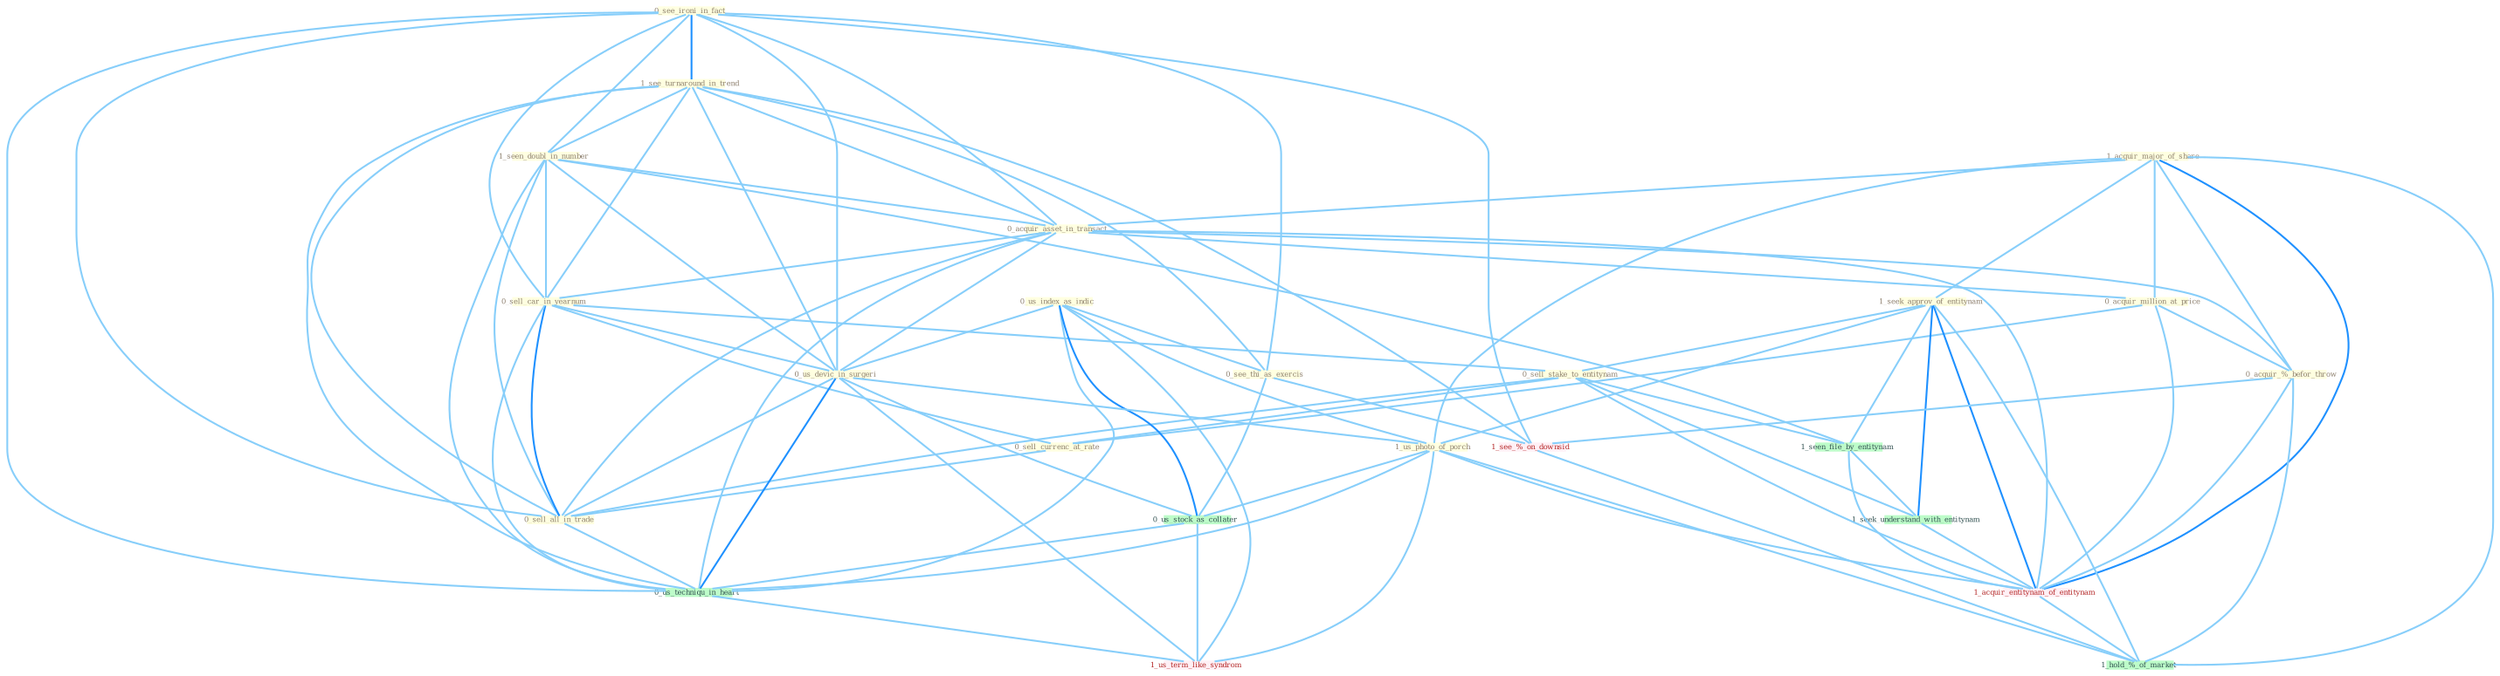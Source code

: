 Graph G{ 
    node
    [shape=polygon,style=filled,width=.5,height=.06,color="#BDFCC9",fixedsize=true,fontsize=4,
    fontcolor="#2f4f4f"];
    {node
    [color="#ffffe0", fontcolor="#8b7d6b"] "0_see_ironi_in_fact " "1_see_turnaround_in_trend " "1_acquir_major_of_share " "1_seen_doubl_in_number " "0_acquir_asset_in_transact " "0_sell_car_in_yearnum " "0_acquir_million_at_price " "1_seek_approv_of_entitynam " "0_sell_stake_to_entitynam " "0_us_index_as_indic " "0_sell_currenc_at_rate " "0_acquir_%_befor_throw " "0_see_thi_as_exercis " "0_us_devic_in_surgeri " "0_sell_all_in_trade " "1_us_photo_of_porch "}
{node [color="#fff0f5", fontcolor="#b22222"] "1_acquir_entitynam_of_entitynam " "1_see_%_on_downsid " "1_us_term_like_syndrom "}
edge [color="#B0E2FF"];

	"0_see_ironi_in_fact " -- "1_see_turnaround_in_trend " [w="2", color="#1e90ff" , len=0.8];
	"0_see_ironi_in_fact " -- "1_seen_doubl_in_number " [w="1", color="#87cefa" ];
	"0_see_ironi_in_fact " -- "0_acquir_asset_in_transact " [w="1", color="#87cefa" ];
	"0_see_ironi_in_fact " -- "0_sell_car_in_yearnum " [w="1", color="#87cefa" ];
	"0_see_ironi_in_fact " -- "0_see_thi_as_exercis " [w="1", color="#87cefa" ];
	"0_see_ironi_in_fact " -- "0_us_devic_in_surgeri " [w="1", color="#87cefa" ];
	"0_see_ironi_in_fact " -- "0_sell_all_in_trade " [w="1", color="#87cefa" ];
	"0_see_ironi_in_fact " -- "0_us_techniqu_in_heart " [w="1", color="#87cefa" ];
	"0_see_ironi_in_fact " -- "1_see_%_on_downsid " [w="1", color="#87cefa" ];
	"1_see_turnaround_in_trend " -- "1_seen_doubl_in_number " [w="1", color="#87cefa" ];
	"1_see_turnaround_in_trend " -- "0_acquir_asset_in_transact " [w="1", color="#87cefa" ];
	"1_see_turnaround_in_trend " -- "0_sell_car_in_yearnum " [w="1", color="#87cefa" ];
	"1_see_turnaround_in_trend " -- "0_see_thi_as_exercis " [w="1", color="#87cefa" ];
	"1_see_turnaround_in_trend " -- "0_us_devic_in_surgeri " [w="1", color="#87cefa" ];
	"1_see_turnaround_in_trend " -- "0_sell_all_in_trade " [w="1", color="#87cefa" ];
	"1_see_turnaround_in_trend " -- "0_us_techniqu_in_heart " [w="1", color="#87cefa" ];
	"1_see_turnaround_in_trend " -- "1_see_%_on_downsid " [w="1", color="#87cefa" ];
	"1_acquir_major_of_share " -- "0_acquir_asset_in_transact " [w="1", color="#87cefa" ];
	"1_acquir_major_of_share " -- "0_acquir_million_at_price " [w="1", color="#87cefa" ];
	"1_acquir_major_of_share " -- "1_seek_approv_of_entitynam " [w="1", color="#87cefa" ];
	"1_acquir_major_of_share " -- "0_acquir_%_befor_throw " [w="1", color="#87cefa" ];
	"1_acquir_major_of_share " -- "1_us_photo_of_porch " [w="1", color="#87cefa" ];
	"1_acquir_major_of_share " -- "1_acquir_entitynam_of_entitynam " [w="2", color="#1e90ff" , len=0.8];
	"1_acquir_major_of_share " -- "1_hold_%_of_market " [w="1", color="#87cefa" ];
	"1_seen_doubl_in_number " -- "0_acquir_asset_in_transact " [w="1", color="#87cefa" ];
	"1_seen_doubl_in_number " -- "0_sell_car_in_yearnum " [w="1", color="#87cefa" ];
	"1_seen_doubl_in_number " -- "0_us_devic_in_surgeri " [w="1", color="#87cefa" ];
	"1_seen_doubl_in_number " -- "0_sell_all_in_trade " [w="1", color="#87cefa" ];
	"1_seen_doubl_in_number " -- "1_seen_file_by_entitynam " [w="1", color="#87cefa" ];
	"1_seen_doubl_in_number " -- "0_us_techniqu_in_heart " [w="1", color="#87cefa" ];
	"0_acquir_asset_in_transact " -- "0_sell_car_in_yearnum " [w="1", color="#87cefa" ];
	"0_acquir_asset_in_transact " -- "0_acquir_million_at_price " [w="1", color="#87cefa" ];
	"0_acquir_asset_in_transact " -- "0_acquir_%_befor_throw " [w="1", color="#87cefa" ];
	"0_acquir_asset_in_transact " -- "0_us_devic_in_surgeri " [w="1", color="#87cefa" ];
	"0_acquir_asset_in_transact " -- "0_sell_all_in_trade " [w="1", color="#87cefa" ];
	"0_acquir_asset_in_transact " -- "1_acquir_entitynam_of_entitynam " [w="1", color="#87cefa" ];
	"0_acquir_asset_in_transact " -- "0_us_techniqu_in_heart " [w="1", color="#87cefa" ];
	"0_sell_car_in_yearnum " -- "0_sell_stake_to_entitynam " [w="1", color="#87cefa" ];
	"0_sell_car_in_yearnum " -- "0_sell_currenc_at_rate " [w="1", color="#87cefa" ];
	"0_sell_car_in_yearnum " -- "0_us_devic_in_surgeri " [w="1", color="#87cefa" ];
	"0_sell_car_in_yearnum " -- "0_sell_all_in_trade " [w="2", color="#1e90ff" , len=0.8];
	"0_sell_car_in_yearnum " -- "0_us_techniqu_in_heart " [w="1", color="#87cefa" ];
	"0_acquir_million_at_price " -- "0_sell_currenc_at_rate " [w="1", color="#87cefa" ];
	"0_acquir_million_at_price " -- "0_acquir_%_befor_throw " [w="1", color="#87cefa" ];
	"0_acquir_million_at_price " -- "1_acquir_entitynam_of_entitynam " [w="1", color="#87cefa" ];
	"1_seek_approv_of_entitynam " -- "0_sell_stake_to_entitynam " [w="1", color="#87cefa" ];
	"1_seek_approv_of_entitynam " -- "1_us_photo_of_porch " [w="1", color="#87cefa" ];
	"1_seek_approv_of_entitynam " -- "1_seen_file_by_entitynam " [w="1", color="#87cefa" ];
	"1_seek_approv_of_entitynam " -- "1_seek_understand_with_entitynam " [w="2", color="#1e90ff" , len=0.8];
	"1_seek_approv_of_entitynam " -- "1_acquir_entitynam_of_entitynam " [w="2", color="#1e90ff" , len=0.8];
	"1_seek_approv_of_entitynam " -- "1_hold_%_of_market " [w="1", color="#87cefa" ];
	"0_sell_stake_to_entitynam " -- "0_sell_currenc_at_rate " [w="1", color="#87cefa" ];
	"0_sell_stake_to_entitynam " -- "0_sell_all_in_trade " [w="1", color="#87cefa" ];
	"0_sell_stake_to_entitynam " -- "1_seen_file_by_entitynam " [w="1", color="#87cefa" ];
	"0_sell_stake_to_entitynam " -- "1_seek_understand_with_entitynam " [w="1", color="#87cefa" ];
	"0_sell_stake_to_entitynam " -- "1_acquir_entitynam_of_entitynam " [w="1", color="#87cefa" ];
	"0_us_index_as_indic " -- "0_see_thi_as_exercis " [w="1", color="#87cefa" ];
	"0_us_index_as_indic " -- "0_us_devic_in_surgeri " [w="1", color="#87cefa" ];
	"0_us_index_as_indic " -- "1_us_photo_of_porch " [w="1", color="#87cefa" ];
	"0_us_index_as_indic " -- "0_us_stock_as_collater " [w="2", color="#1e90ff" , len=0.8];
	"0_us_index_as_indic " -- "0_us_techniqu_in_heart " [w="1", color="#87cefa" ];
	"0_us_index_as_indic " -- "1_us_term_like_syndrom " [w="1", color="#87cefa" ];
	"0_sell_currenc_at_rate " -- "0_sell_all_in_trade " [w="1", color="#87cefa" ];
	"0_acquir_%_befor_throw " -- "1_acquir_entitynam_of_entitynam " [w="1", color="#87cefa" ];
	"0_acquir_%_befor_throw " -- "1_see_%_on_downsid " [w="1", color="#87cefa" ];
	"0_acquir_%_befor_throw " -- "1_hold_%_of_market " [w="1", color="#87cefa" ];
	"0_see_thi_as_exercis " -- "0_us_stock_as_collater " [w="1", color="#87cefa" ];
	"0_see_thi_as_exercis " -- "1_see_%_on_downsid " [w="1", color="#87cefa" ];
	"0_us_devic_in_surgeri " -- "0_sell_all_in_trade " [w="1", color="#87cefa" ];
	"0_us_devic_in_surgeri " -- "1_us_photo_of_porch " [w="1", color="#87cefa" ];
	"0_us_devic_in_surgeri " -- "0_us_stock_as_collater " [w="1", color="#87cefa" ];
	"0_us_devic_in_surgeri " -- "0_us_techniqu_in_heart " [w="2", color="#1e90ff" , len=0.8];
	"0_us_devic_in_surgeri " -- "1_us_term_like_syndrom " [w="1", color="#87cefa" ];
	"0_sell_all_in_trade " -- "0_us_techniqu_in_heart " [w="1", color="#87cefa" ];
	"1_us_photo_of_porch " -- "0_us_stock_as_collater " [w="1", color="#87cefa" ];
	"1_us_photo_of_porch " -- "1_acquir_entitynam_of_entitynam " [w="1", color="#87cefa" ];
	"1_us_photo_of_porch " -- "0_us_techniqu_in_heart " [w="1", color="#87cefa" ];
	"1_us_photo_of_porch " -- "1_us_term_like_syndrom " [w="1", color="#87cefa" ];
	"1_us_photo_of_porch " -- "1_hold_%_of_market " [w="1", color="#87cefa" ];
	"1_seen_file_by_entitynam " -- "1_seek_understand_with_entitynam " [w="1", color="#87cefa" ];
	"1_seen_file_by_entitynam " -- "1_acquir_entitynam_of_entitynam " [w="1", color="#87cefa" ];
	"0_us_stock_as_collater " -- "0_us_techniqu_in_heart " [w="1", color="#87cefa" ];
	"0_us_stock_as_collater " -- "1_us_term_like_syndrom " [w="1", color="#87cefa" ];
	"1_seek_understand_with_entitynam " -- "1_acquir_entitynam_of_entitynam " [w="1", color="#87cefa" ];
	"1_acquir_entitynam_of_entitynam " -- "1_hold_%_of_market " [w="1", color="#87cefa" ];
	"0_us_techniqu_in_heart " -- "1_us_term_like_syndrom " [w="1", color="#87cefa" ];
	"1_see_%_on_downsid " -- "1_hold_%_of_market " [w="1", color="#87cefa" ];
}